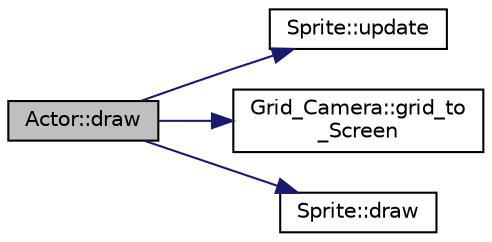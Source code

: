 digraph "Actor::draw"
{
  edge [fontname="Helvetica",fontsize="10",labelfontname="Helvetica",labelfontsize="10"];
  node [fontname="Helvetica",fontsize="10",shape=record];
  rankdir="LR";
  Node13 [label="Actor::draw",height=0.2,width=0.4,color="black", fillcolor="grey75", style="filled", fontcolor="black"];
  Node13 -> Node14 [color="midnightblue",fontsize="10",style="solid",fontname="Helvetica"];
  Node14 [label="Sprite::update",height=0.2,width=0.4,color="black", fillcolor="white", style="filled",URL="$namespace_sprite.html#a9e17de977c6af3ca729ad222c11a8547"];
  Node13 -> Node15 [color="midnightblue",fontsize="10",style="solid",fontname="Helvetica"];
  Node15 [label="Grid_Camera::grid_to\l_Screen",height=0.2,width=0.4,color="black", fillcolor="white", style="filled",URL="$namespace_grid___camera.html#a081f5cda2f2c730879879bbb0ae895a9"];
  Node13 -> Node16 [color="midnightblue",fontsize="10",style="solid",fontname="Helvetica"];
  Node16 [label="Sprite::draw",height=0.2,width=0.4,color="black", fillcolor="white", style="filled",URL="$namespace_sprite.html#ab6a86b91e42063d1b243d12916769606"];
}
